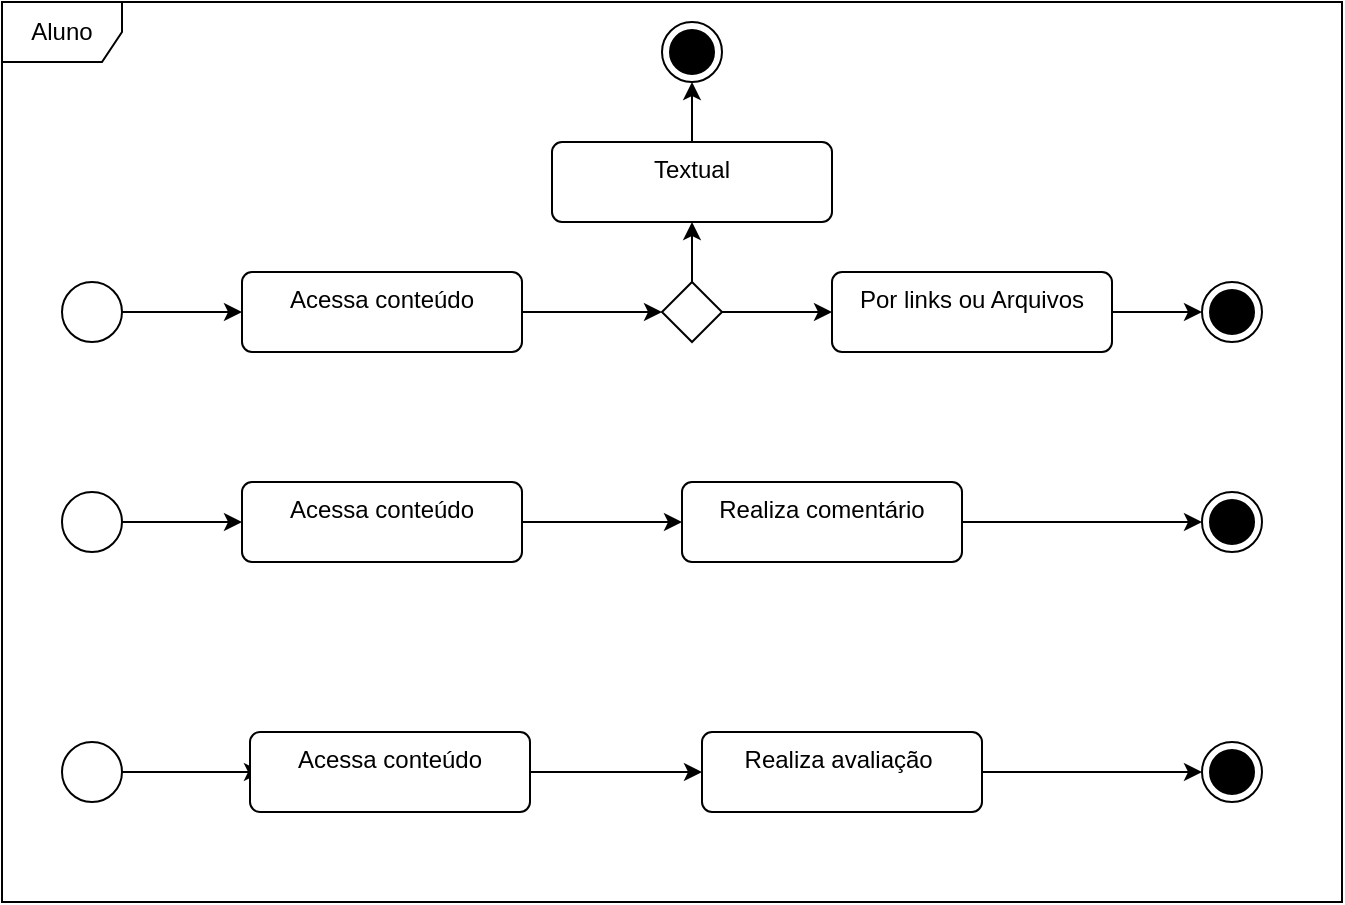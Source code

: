 <mxfile version="24.7.17">
  <diagram name="Página-1" id="PVZYJ7M4i5BYHEAH85xn">
    <mxGraphModel dx="1234" dy="724" grid="1" gridSize="10" guides="1" tooltips="1" connect="1" arrows="1" fold="1" page="1" pageScale="1" pageWidth="827" pageHeight="1169" math="0" shadow="0">
      <root>
        <mxCell id="0" />
        <mxCell id="1" parent="0" />
        <mxCell id="sHFgpYJzz6xhPzKmP05X-1" value="Aluno" style="shape=umlFrame;whiteSpace=wrap;html=1;pointerEvents=0;" parent="1" vertex="1">
          <mxGeometry x="290" y="230" width="670" height="450" as="geometry" />
        </mxCell>
        <mxCell id="sHFgpYJzz6xhPzKmP05X-3" style="edgeStyle=orthogonalEdgeStyle;rounded=0;orthogonalLoop=1;jettySize=auto;html=1;" parent="1" source="sHFgpYJzz6xhPzKmP05X-2" target="sHFgpYJzz6xhPzKmP05X-4" edge="1">
          <mxGeometry relative="1" as="geometry">
            <mxPoint x="370" y="385" as="targetPoint" />
          </mxGeometry>
        </mxCell>
        <mxCell id="sHFgpYJzz6xhPzKmP05X-2" value="" style="ellipse;html=1;" parent="1" vertex="1">
          <mxGeometry x="320" y="370" width="30" height="30" as="geometry" />
        </mxCell>
        <mxCell id="sHFgpYJzz6xhPzKmP05X-6" style="edgeStyle=orthogonalEdgeStyle;rounded=0;orthogonalLoop=1;jettySize=auto;html=1;entryX=0;entryY=0.5;entryDx=0;entryDy=0;" parent="1" source="sHFgpYJzz6xhPzKmP05X-4" target="sHFgpYJzz6xhPzKmP05X-5" edge="1">
          <mxGeometry relative="1" as="geometry" />
        </mxCell>
        <mxCell id="sHFgpYJzz6xhPzKmP05X-4" value="Acessa conteúdo" style="html=1;align=center;verticalAlign=top;rounded=1;absoluteArcSize=1;arcSize=10;dashed=0;whiteSpace=wrap;" parent="1" vertex="1">
          <mxGeometry x="410" y="365" width="140" height="40" as="geometry" />
        </mxCell>
        <mxCell id="sHFgpYJzz6xhPzKmP05X-7" style="edgeStyle=orthogonalEdgeStyle;rounded=0;orthogonalLoop=1;jettySize=auto;html=1;" parent="1" source="sHFgpYJzz6xhPzKmP05X-5" target="sHFgpYJzz6xhPzKmP05X-10" edge="1">
          <mxGeometry relative="1" as="geometry">
            <mxPoint x="635" y="320" as="targetPoint" />
          </mxGeometry>
        </mxCell>
        <mxCell id="sHFgpYJzz6xhPzKmP05X-8" style="edgeStyle=orthogonalEdgeStyle;rounded=0;orthogonalLoop=1;jettySize=auto;html=1;" parent="1" source="sHFgpYJzz6xhPzKmP05X-5" target="sHFgpYJzz6xhPzKmP05X-9" edge="1">
          <mxGeometry relative="1" as="geometry">
            <mxPoint x="710" y="385" as="targetPoint" />
          </mxGeometry>
        </mxCell>
        <mxCell id="sHFgpYJzz6xhPzKmP05X-5" value="" style="rhombus;" parent="1" vertex="1">
          <mxGeometry x="620" y="370" width="30" height="30" as="geometry" />
        </mxCell>
        <mxCell id="sHFgpYJzz6xhPzKmP05X-11" style="edgeStyle=orthogonalEdgeStyle;rounded=0;orthogonalLoop=1;jettySize=auto;html=1;" parent="1" source="sHFgpYJzz6xhPzKmP05X-9" target="sHFgpYJzz6xhPzKmP05X-12" edge="1">
          <mxGeometry relative="1" as="geometry">
            <mxPoint x="890" y="390" as="targetPoint" />
          </mxGeometry>
        </mxCell>
        <mxCell id="sHFgpYJzz6xhPzKmP05X-9" value="Por links ou Arquivos" style="html=1;align=center;verticalAlign=top;rounded=1;absoluteArcSize=1;arcSize=10;dashed=0;whiteSpace=wrap;" parent="1" vertex="1">
          <mxGeometry x="705" y="365" width="140" height="40" as="geometry" />
        </mxCell>
        <mxCell id="sHFgpYJzz6xhPzKmP05X-13" style="edgeStyle=orthogonalEdgeStyle;rounded=0;orthogonalLoop=1;jettySize=auto;html=1;" parent="1" source="sHFgpYJzz6xhPzKmP05X-10" target="sHFgpYJzz6xhPzKmP05X-14" edge="1">
          <mxGeometry relative="1" as="geometry">
            <mxPoint x="635" y="260" as="targetPoint" />
          </mxGeometry>
        </mxCell>
        <mxCell id="sHFgpYJzz6xhPzKmP05X-10" value="Textual" style="html=1;align=center;verticalAlign=top;rounded=1;absoluteArcSize=1;arcSize=10;dashed=0;whiteSpace=wrap;" parent="1" vertex="1">
          <mxGeometry x="565" y="300" width="140" height="40" as="geometry" />
        </mxCell>
        <mxCell id="sHFgpYJzz6xhPzKmP05X-12" value="" style="ellipse;html=1;shape=endState;fillColor=#000000;" parent="1" vertex="1">
          <mxGeometry x="890" y="370" width="30" height="30" as="geometry" />
        </mxCell>
        <mxCell id="sHFgpYJzz6xhPzKmP05X-14" value="" style="ellipse;html=1;shape=endState;fillColor=#000000;" parent="1" vertex="1">
          <mxGeometry x="620" y="240" width="30" height="30" as="geometry" />
        </mxCell>
        <mxCell id="sHFgpYJzz6xhPzKmP05X-17" style="edgeStyle=orthogonalEdgeStyle;rounded=0;orthogonalLoop=1;jettySize=auto;html=1;" parent="1" source="sHFgpYJzz6xhPzKmP05X-16" edge="1">
          <mxGeometry relative="1" as="geometry">
            <mxPoint x="410" y="490" as="targetPoint" />
          </mxGeometry>
        </mxCell>
        <mxCell id="sHFgpYJzz6xhPzKmP05X-16" value="" style="ellipse;html=1;" parent="1" vertex="1">
          <mxGeometry x="320" y="475" width="30" height="30" as="geometry" />
        </mxCell>
        <mxCell id="sHFgpYJzz6xhPzKmP05X-20" style="edgeStyle=orthogonalEdgeStyle;rounded=0;orthogonalLoop=1;jettySize=auto;html=1;entryX=0;entryY=0.5;entryDx=0;entryDy=0;" parent="1" source="sHFgpYJzz6xhPzKmP05X-18" target="sHFgpYJzz6xhPzKmP05X-22" edge="1">
          <mxGeometry relative="1" as="geometry">
            <mxPoint x="615" y="490" as="targetPoint" />
          </mxGeometry>
        </mxCell>
        <mxCell id="sHFgpYJzz6xhPzKmP05X-18" value="Acessa conteúdo" style="html=1;align=center;verticalAlign=top;rounded=1;absoluteArcSize=1;arcSize=10;dashed=0;whiteSpace=wrap;" parent="1" vertex="1">
          <mxGeometry x="410" y="470" width="140" height="40" as="geometry" />
        </mxCell>
        <mxCell id="sHFgpYJzz6xhPzKmP05X-25" style="edgeStyle=orthogonalEdgeStyle;rounded=0;orthogonalLoop=1;jettySize=auto;html=1;entryX=0;entryY=0.5;entryDx=0;entryDy=0;" parent="1" source="sHFgpYJzz6xhPzKmP05X-22" target="sHFgpYJzz6xhPzKmP05X-24" edge="1">
          <mxGeometry relative="1" as="geometry" />
        </mxCell>
        <mxCell id="sHFgpYJzz6xhPzKmP05X-22" value="Realiza comentário" style="html=1;align=center;verticalAlign=top;rounded=1;absoluteArcSize=1;arcSize=10;dashed=0;whiteSpace=wrap;" parent="1" vertex="1">
          <mxGeometry x="630" y="470" width="140" height="40" as="geometry" />
        </mxCell>
        <mxCell id="sHFgpYJzz6xhPzKmP05X-24" value="" style="ellipse;html=1;shape=endState;fillColor=#000000;" parent="1" vertex="1">
          <mxGeometry x="890" y="475" width="30" height="30" as="geometry" />
        </mxCell>
        <mxCell id="sHFgpYJzz6xhPzKmP05X-26" style="edgeStyle=orthogonalEdgeStyle;rounded=0;orthogonalLoop=1;jettySize=auto;html=1;" parent="1" source="sHFgpYJzz6xhPzKmP05X-27" edge="1">
          <mxGeometry relative="1" as="geometry">
            <mxPoint x="420" y="615" as="targetPoint" />
          </mxGeometry>
        </mxCell>
        <mxCell id="sHFgpYJzz6xhPzKmP05X-27" value="" style="ellipse;html=1;" parent="1" vertex="1">
          <mxGeometry x="320" y="600" width="30" height="30" as="geometry" />
        </mxCell>
        <mxCell id="sHFgpYJzz6xhPzKmP05X-28" style="edgeStyle=orthogonalEdgeStyle;rounded=0;orthogonalLoop=1;jettySize=auto;html=1;entryX=0;entryY=0.5;entryDx=0;entryDy=0;" parent="1" source="sHFgpYJzz6xhPzKmP05X-29" target="sHFgpYJzz6xhPzKmP05X-31" edge="1">
          <mxGeometry relative="1" as="geometry">
            <mxPoint x="625" y="615" as="targetPoint" />
          </mxGeometry>
        </mxCell>
        <mxCell id="sHFgpYJzz6xhPzKmP05X-29" value="Acessa conteúdo" style="html=1;align=center;verticalAlign=top;rounded=1;absoluteArcSize=1;arcSize=10;dashed=0;whiteSpace=wrap;" parent="1" vertex="1">
          <mxGeometry x="414" y="595" width="140" height="40" as="geometry" />
        </mxCell>
        <mxCell id="sHFgpYJzz6xhPzKmP05X-30" style="edgeStyle=orthogonalEdgeStyle;rounded=0;orthogonalLoop=1;jettySize=auto;html=1;entryX=0;entryY=0.5;entryDx=0;entryDy=0;" parent="1" source="sHFgpYJzz6xhPzKmP05X-31" target="sHFgpYJzz6xhPzKmP05X-32" edge="1">
          <mxGeometry relative="1" as="geometry" />
        </mxCell>
        <mxCell id="sHFgpYJzz6xhPzKmP05X-31" value="Realiza avaliação&amp;nbsp;" style="html=1;align=center;verticalAlign=top;rounded=1;absoluteArcSize=1;arcSize=10;dashed=0;whiteSpace=wrap;" parent="1" vertex="1">
          <mxGeometry x="640" y="595" width="140" height="40" as="geometry" />
        </mxCell>
        <mxCell id="sHFgpYJzz6xhPzKmP05X-32" value="" style="ellipse;html=1;shape=endState;fillColor=#000000;" parent="1" vertex="1">
          <mxGeometry x="890" y="600" width="30" height="30" as="geometry" />
        </mxCell>
        <mxCell id="-w1i8-EBscpUorj-aSAl-1" style="edgeStyle=orthogonalEdgeStyle;rounded=0;orthogonalLoop=1;jettySize=auto;html=1;exitX=0.5;exitY=1;exitDx=0;exitDy=0;" edge="1" parent="1" source="sHFgpYJzz6xhPzKmP05X-4" target="sHFgpYJzz6xhPzKmP05X-4">
          <mxGeometry relative="1" as="geometry" />
        </mxCell>
      </root>
    </mxGraphModel>
  </diagram>
</mxfile>
